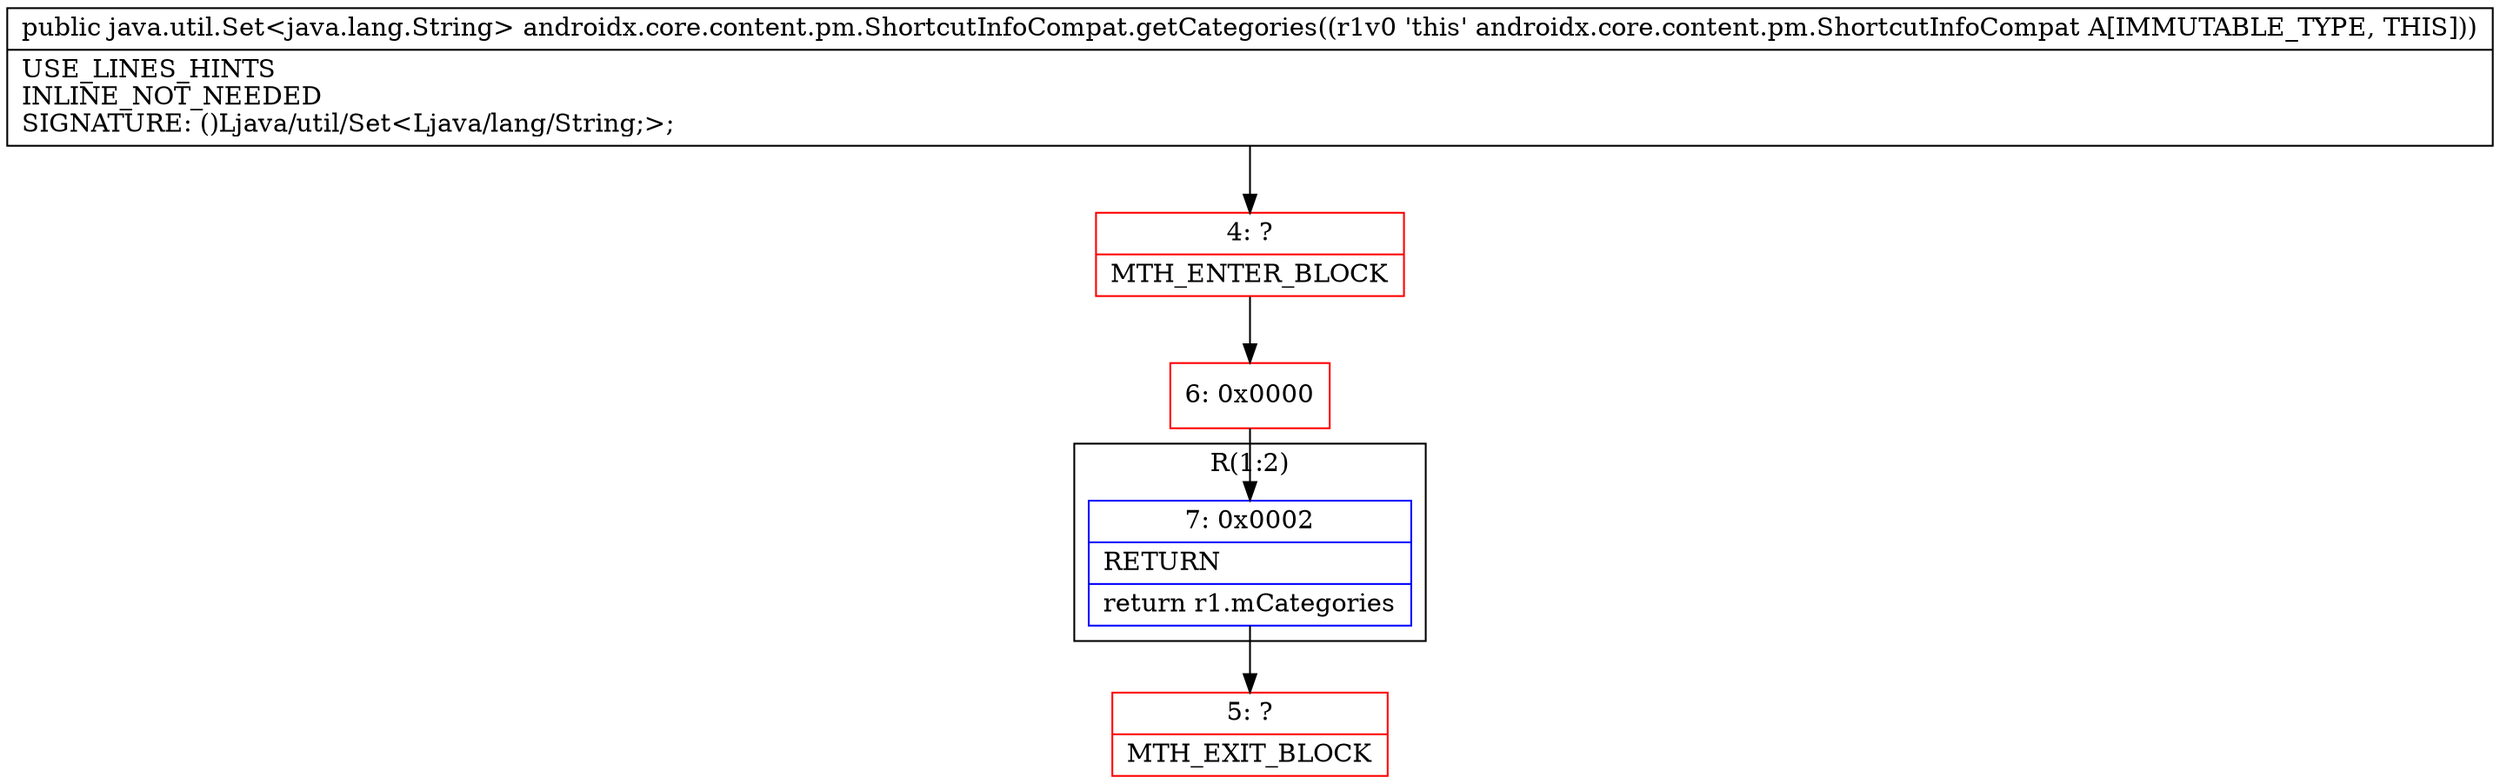 digraph "CFG forandroidx.core.content.pm.ShortcutInfoCompat.getCategories()Ljava\/util\/Set;" {
subgraph cluster_Region_1303473725 {
label = "R(1:2)";
node [shape=record,color=blue];
Node_7 [shape=record,label="{7\:\ 0x0002|RETURN\l|return r1.mCategories\l}"];
}
Node_4 [shape=record,color=red,label="{4\:\ ?|MTH_ENTER_BLOCK\l}"];
Node_6 [shape=record,color=red,label="{6\:\ 0x0000}"];
Node_5 [shape=record,color=red,label="{5\:\ ?|MTH_EXIT_BLOCK\l}"];
MethodNode[shape=record,label="{public java.util.Set\<java.lang.String\> androidx.core.content.pm.ShortcutInfoCompat.getCategories((r1v0 'this' androidx.core.content.pm.ShortcutInfoCompat A[IMMUTABLE_TYPE, THIS]))  | USE_LINES_HINTS\lINLINE_NOT_NEEDED\lSIGNATURE: ()Ljava\/util\/Set\<Ljava\/lang\/String;\>;\l}"];
MethodNode -> Node_4;Node_7 -> Node_5;
Node_4 -> Node_6;
Node_6 -> Node_7;
}

